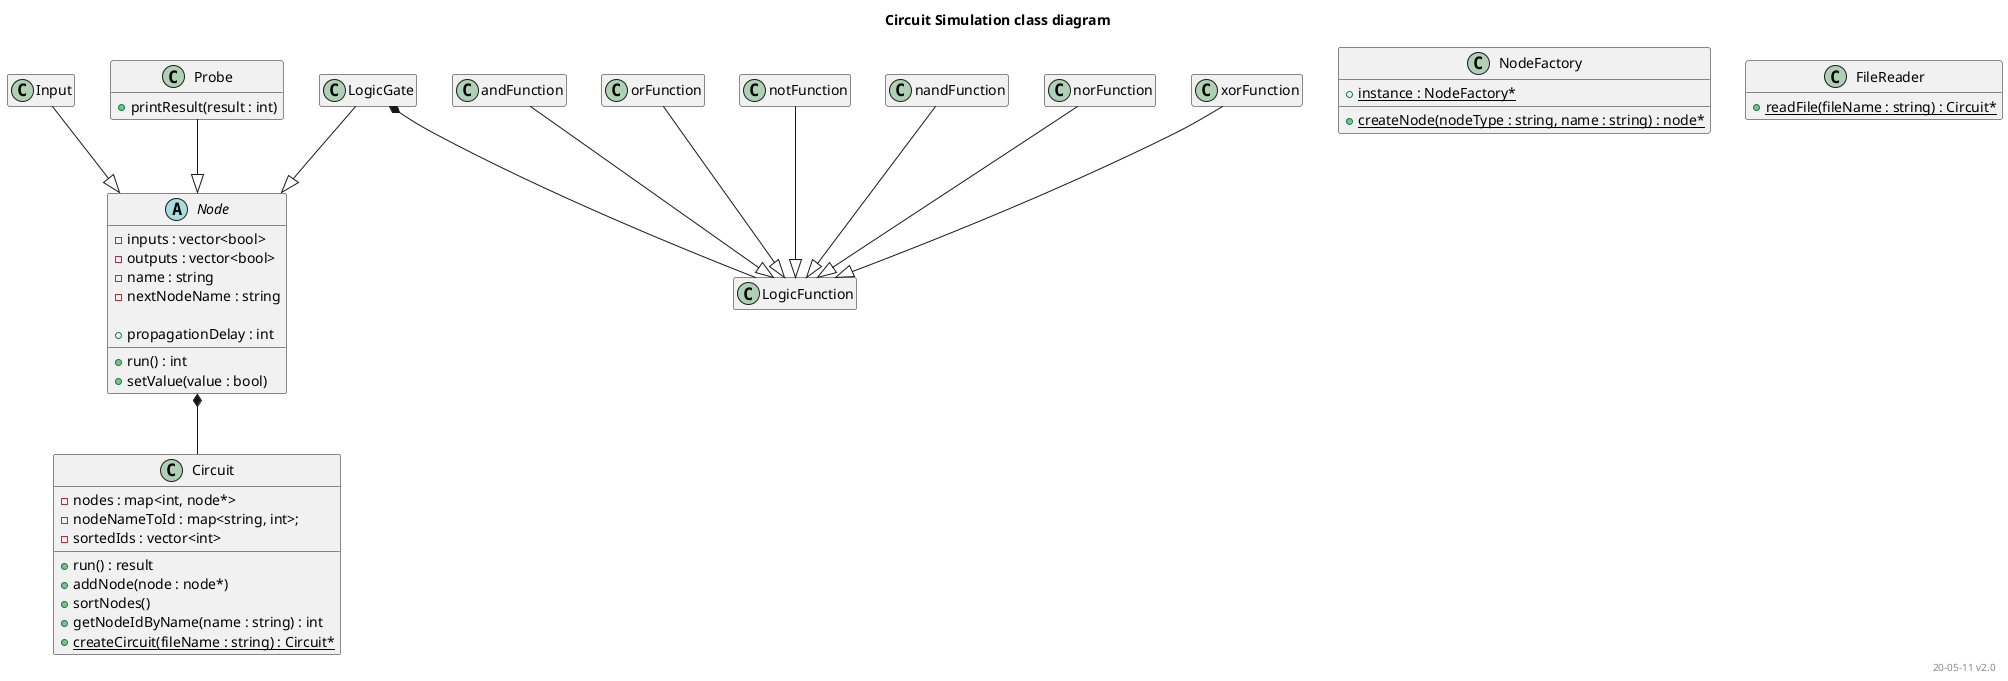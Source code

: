 @startuml classDiagram

title Circuit Simulation class diagram
right footer "20-05-11 v2.0"

hide empty members

class logicGate as "LogicGate" {
}

abstract class node as "Node" {
    - inputs : vector<bool>
    - outputs : vector<bool>
    - name : string
    - nextNodeName : string

    + propagationDelay : int
    + run() : int 
    + setValue(value : bool)
}

class logicFunction as "LogicFunction" {

}

class circuit as "Circuit" {
    'store nodes by name as identifier'
    - nodes : map<int, node*>
    - nodeNameToId : map<string, int>;
    - sortedIds : vector<int>

    + run() : result
    + addNode(node : node*)
    + sortNodes()
    + getNodeIdByName(name : string) : int
    + {static} createCircuit(fileName : string) : Circuit*
}

class input as "Input" {
}
class probe as "Probe" {
    + printResult(result : int)
}

class nodeFactory as "NodeFactory" {
    + {static} instance : NodeFactory*
    + {static} createNode(nodeType : string, name : string) : node*
}

class fileReader as "FileReader" {
    + {static} readFile(fileName : string) : Circuit*
}

node *-- circuit

input --|> node
probe --|> node
logicGate --|> node

logicGate *-- logicFunction

andFunction --|> logicFunction
orFunction --|> logicFunction
notFunction --|> logicFunction
nandFunction --|> logicFunction
norFunction --|> logicFunction
xorFunction --|> logicFunction

@enduml